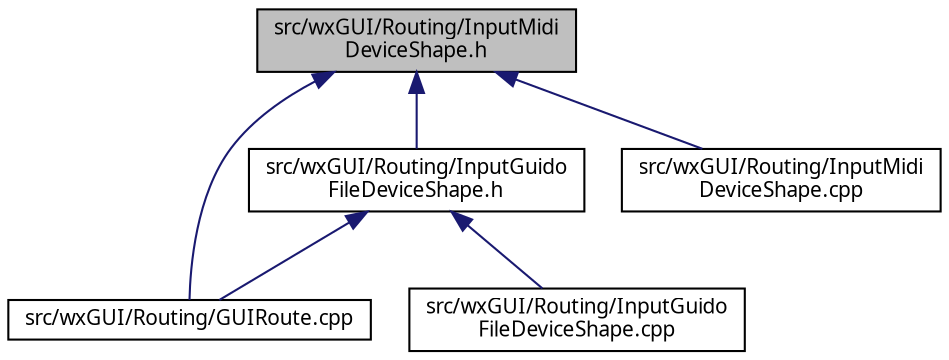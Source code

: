 digraph "src/wxGUI/Routing/InputMidiDeviceShape.h"
{
  edge [fontname="Sans",fontsize="10",labelfontname="Sans",labelfontsize="10"];
  node [fontname="Sans",fontsize="10",shape=record];
  Node116 [label="src/wxGUI/Routing/InputMidi\lDeviceShape.h",height=0.2,width=0.4,color="black", fillcolor="grey75", style="filled", fontcolor="black"];
  Node116 -> Node117 [dir="back",color="midnightblue",fontsize="10",style="solid",fontname="Sans"];
  Node117 [label="src/wxGUI/Routing/GUIRoute.cpp",height=0.2,width=0.4,color="black", fillcolor="white", style="filled",URL="$d4/dee/GUIRoute_8cpp.html"];
  Node116 -> Node118 [dir="back",color="midnightblue",fontsize="10",style="solid",fontname="Sans"];
  Node118 [label="src/wxGUI/Routing/InputGuido\lFileDeviceShape.h",height=0.2,width=0.4,color="black", fillcolor="white", style="filled",URL="$d9/d0d/InputGuidoFileDeviceShape_8h.html",tooltip="Guido/Salieri file input device class. "];
  Node118 -> Node117 [dir="back",color="midnightblue",fontsize="10",style="solid",fontname="Sans"];
  Node118 -> Node119 [dir="back",color="midnightblue",fontsize="10",style="solid",fontname="Sans"];
  Node119 [label="src/wxGUI/Routing/InputGuido\lFileDeviceShape.cpp",height=0.2,width=0.4,color="black", fillcolor="white", style="filled",URL="$d8/da8/InputGuidoFileDeviceShape_8cpp.html",tooltip="Input device shape for reading GUIDO files in the route window. "];
  Node116 -> Node120 [dir="back",color="midnightblue",fontsize="10",style="solid",fontname="Sans"];
  Node120 [label="src/wxGUI/Routing/InputMidi\lDeviceShape.cpp",height=0.2,width=0.4,color="black", fillcolor="white", style="filled",URL="$d1/d14/InputMidiDeviceShape_8cpp.html",tooltip="MIDI input device shape for route window. "];
}
